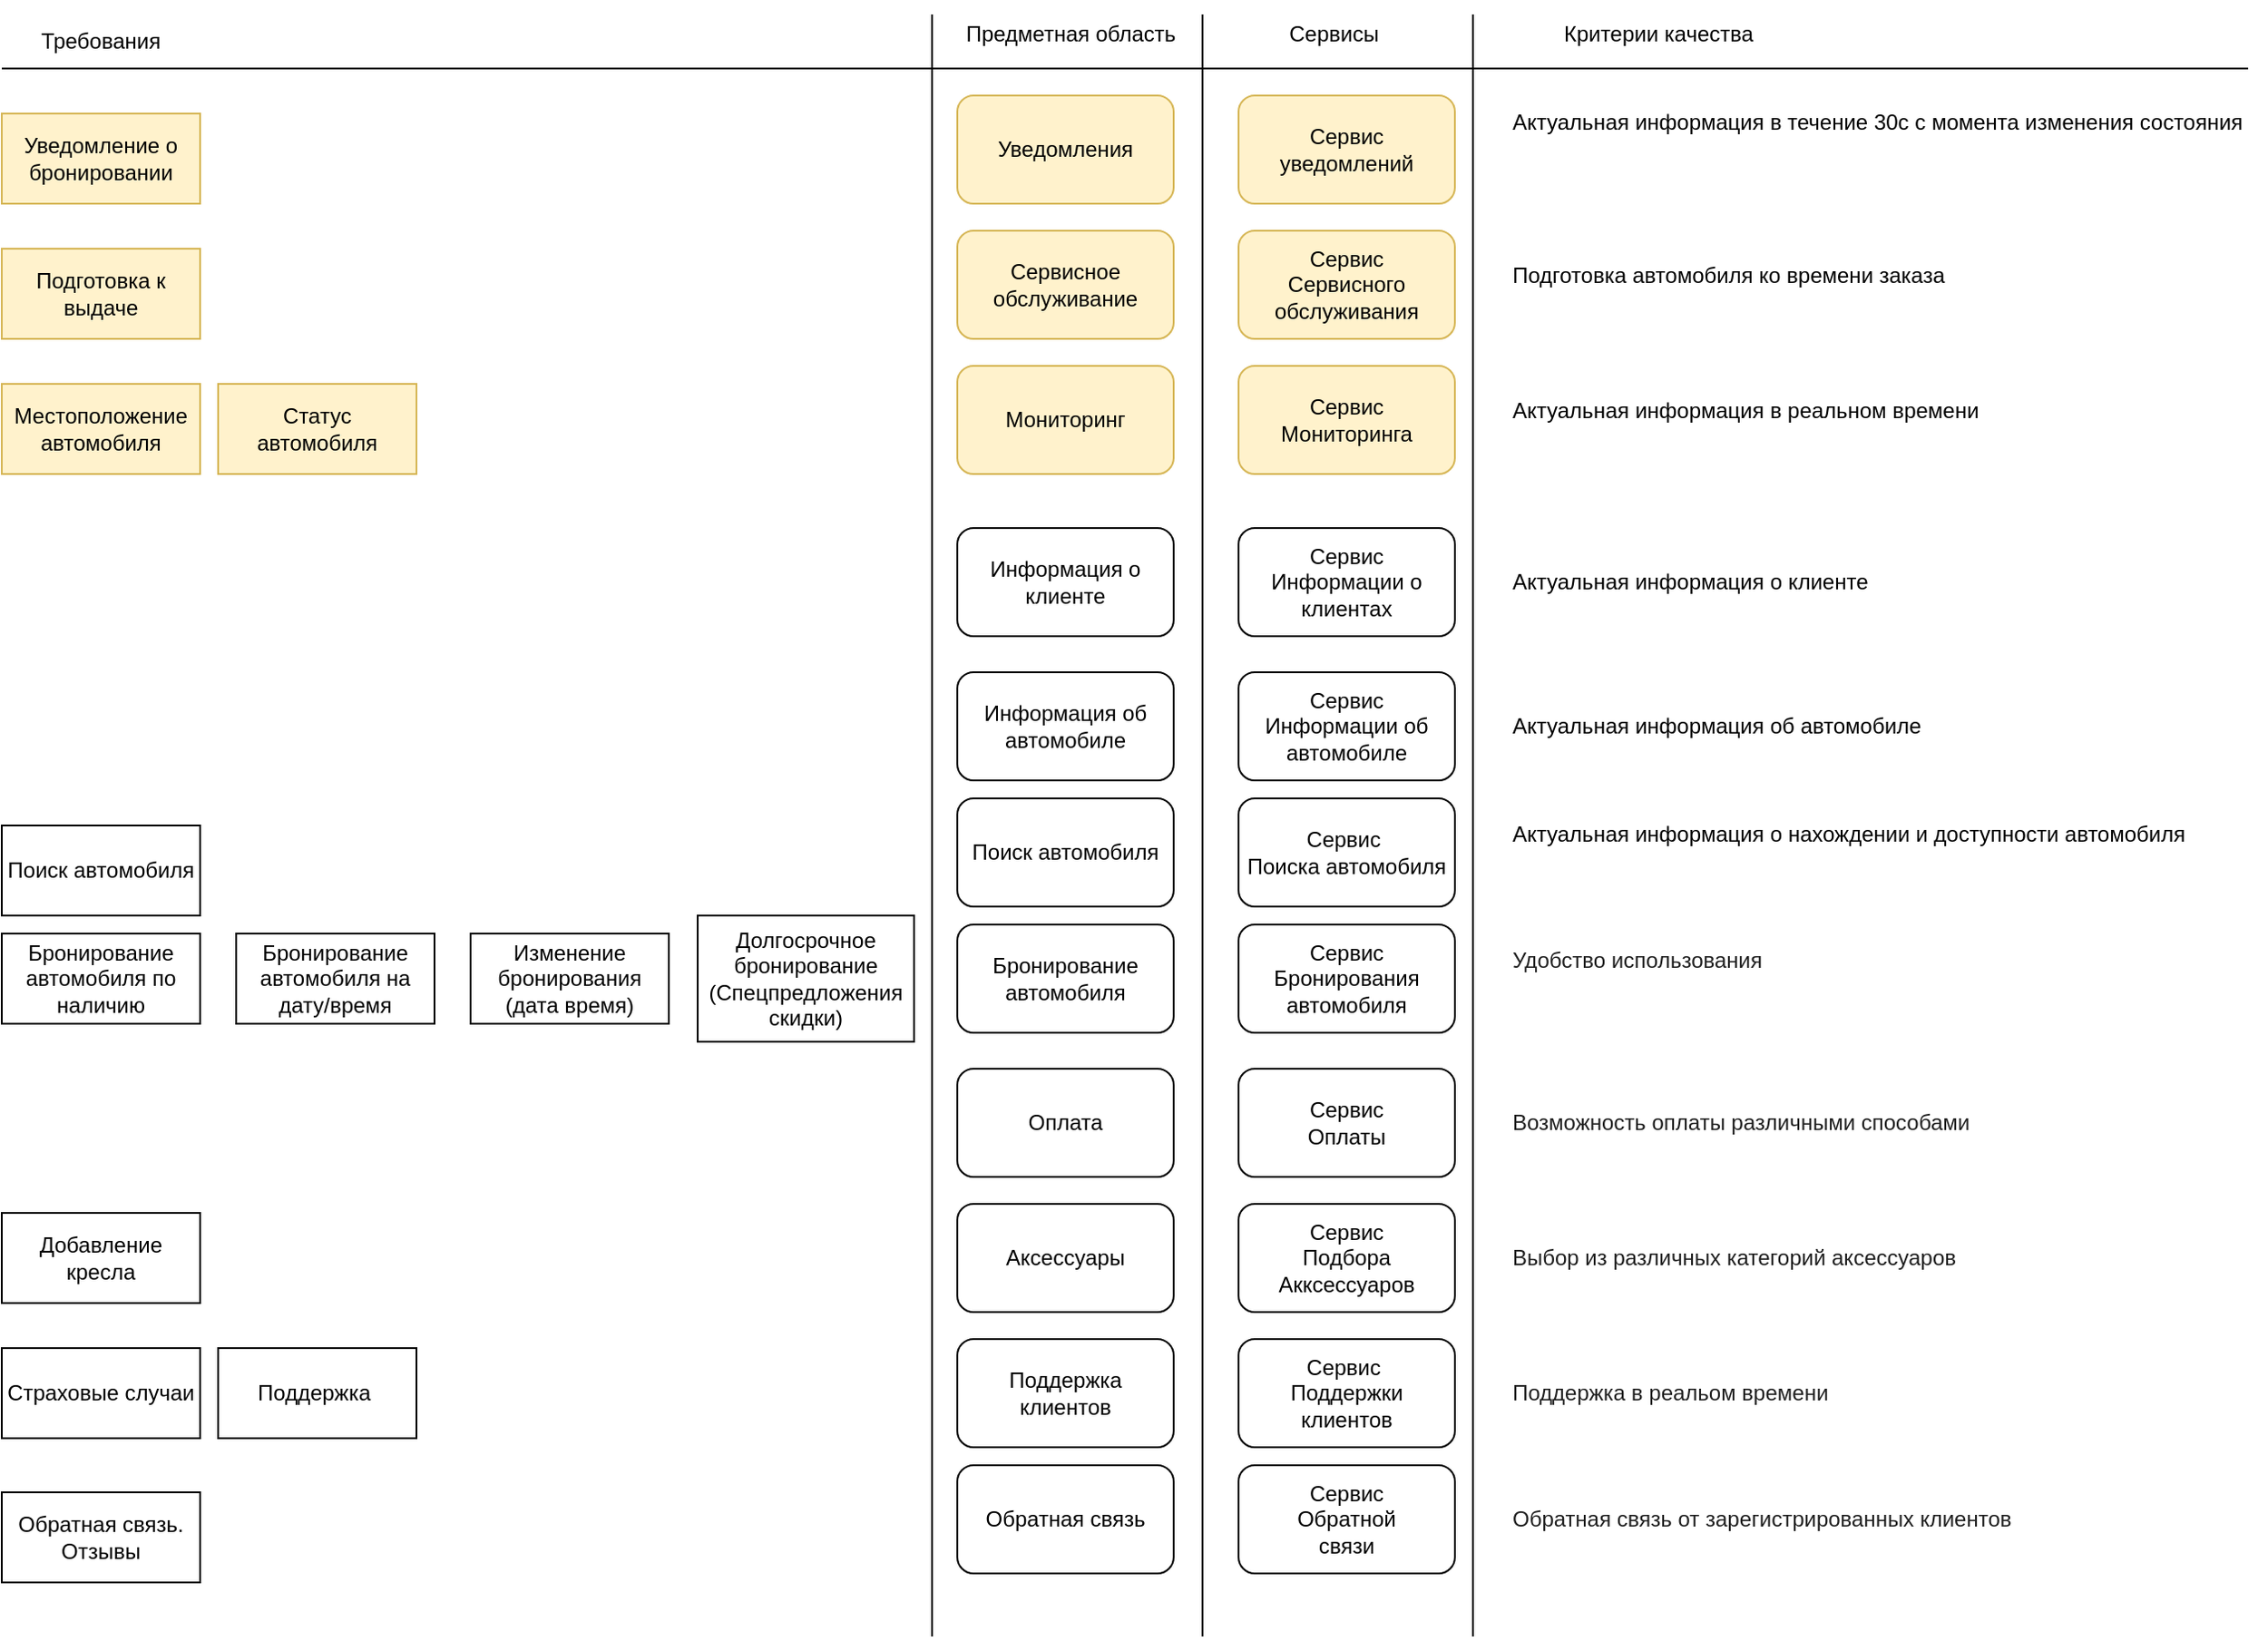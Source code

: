 <mxfile version="25.0.3">
  <diagram name="Страница — 1" id="cTIHMesXAAecEi_Y4hJ7">
    <mxGraphModel dx="2074" dy="1106" grid="1" gridSize="10" guides="1" tooltips="1" connect="1" arrows="1" fold="1" page="1" pageScale="1" pageWidth="827" pageHeight="1169" math="0" shadow="0">
      <root>
        <mxCell id="0" />
        <mxCell id="1" parent="0" />
        <mxCell id="epi0C_etYSSGbKdn1uX5-9" value="Поиск автомобиля" style="html=1;whiteSpace=wrap;" vertex="1" parent="1">
          <mxGeometry x="184" y="510" width="110" height="50" as="geometry" />
        </mxCell>
        <mxCell id="epi0C_etYSSGbKdn1uX5-10" value="Бронирование автомобиля по наличию" style="html=1;whiteSpace=wrap;" vertex="1" parent="1">
          <mxGeometry x="184" y="570" width="110" height="50" as="geometry" />
        </mxCell>
        <mxCell id="epi0C_etYSSGbKdn1uX5-12" value="Добавление кресла" style="html=1;whiteSpace=wrap;" vertex="1" parent="1">
          <mxGeometry x="184" y="725" width="110" height="50" as="geometry" />
        </mxCell>
        <mxCell id="epi0C_etYSSGbKdn1uX5-13" value="Бронирование автомобиля на дату/время" style="html=1;whiteSpace=wrap;" vertex="1" parent="1">
          <mxGeometry x="314" y="570" width="110" height="50" as="geometry" />
        </mxCell>
        <mxCell id="epi0C_etYSSGbKdn1uX5-14" value="Изменение бронирования (дата время)" style="html=1;whiteSpace=wrap;" vertex="1" parent="1">
          <mxGeometry x="444" y="570" width="110" height="50" as="geometry" />
        </mxCell>
        <mxCell id="epi0C_etYSSGbKdn1uX5-15" value="Поддержка&amp;nbsp;" style="html=1;whiteSpace=wrap;" vertex="1" parent="1">
          <mxGeometry x="304" y="800" width="110" height="50" as="geometry" />
        </mxCell>
        <mxCell id="epi0C_etYSSGbKdn1uX5-16" value="Страховые случаи" style="html=1;whiteSpace=wrap;" vertex="1" parent="1">
          <mxGeometry x="184" y="800" width="110" height="50" as="geometry" />
        </mxCell>
        <mxCell id="epi0C_etYSSGbKdn1uX5-18" value="Обратная связь.&lt;div&gt;Отзывы&lt;/div&gt;" style="html=1;whiteSpace=wrap;" vertex="1" parent="1">
          <mxGeometry x="184" y="880" width="110" height="50" as="geometry" />
        </mxCell>
        <mxCell id="epi0C_etYSSGbKdn1uX5-20" value="Статус автомобиля" style="html=1;whiteSpace=wrap;fillColor=#fff2cc;strokeColor=#d6b656;" vertex="1" parent="1">
          <mxGeometry x="304" y="265" width="110" height="50" as="geometry" />
        </mxCell>
        <mxCell id="epi0C_etYSSGbKdn1uX5-21" value="Уведомление о бронировании" style="html=1;whiteSpace=wrap;fillColor=#fff2cc;strokeColor=#d6b656;" vertex="1" parent="1">
          <mxGeometry x="184" y="115" width="110" height="50" as="geometry" />
        </mxCell>
        <mxCell id="epi0C_etYSSGbKdn1uX5-23" value="Подготовка к выдаче" style="html=1;whiteSpace=wrap;fillColor=#fff2cc;strokeColor=#d6b656;" vertex="1" parent="1">
          <mxGeometry x="184" y="190" width="110" height="50" as="geometry" />
        </mxCell>
        <mxCell id="epi0C_etYSSGbKdn1uX5-24" value="Долгосрочное бронирование&lt;div&gt;(Спецпредложения скидки)&lt;/div&gt;" style="html=1;whiteSpace=wrap;" vertex="1" parent="1">
          <mxGeometry x="570" y="560" width="120" height="70" as="geometry" />
        </mxCell>
        <mxCell id="epi0C_etYSSGbKdn1uX5-28" value="&lt;div&gt;&lt;span style=&quot;background-color: initial;&quot;&gt;Информация о клиенте&lt;/span&gt;&lt;/div&gt;" style="rounded=1;whiteSpace=wrap;html=1;" vertex="1" parent="1">
          <mxGeometry x="714" y="345" width="120" height="60" as="geometry" />
        </mxCell>
        <mxCell id="epi0C_etYSSGbKdn1uX5-29" value="&lt;div&gt;&lt;span style=&quot;background-color: initial;&quot;&gt;Информация об автомобиле&lt;/span&gt;&lt;/div&gt;" style="rounded=1;whiteSpace=wrap;html=1;" vertex="1" parent="1">
          <mxGeometry x="714" y="425" width="120" height="60" as="geometry" />
        </mxCell>
        <mxCell id="epi0C_etYSSGbKdn1uX5-30" value="&lt;div&gt;&lt;span style=&quot;background-color: initial;&quot;&gt;Поиск автомобиля&lt;/span&gt;&lt;/div&gt;" style="rounded=1;whiteSpace=wrap;html=1;" vertex="1" parent="1">
          <mxGeometry x="714" y="495" width="120" height="60" as="geometry" />
        </mxCell>
        <mxCell id="epi0C_etYSSGbKdn1uX5-31" value="&lt;div&gt;&lt;span style=&quot;background-color: initial;&quot;&gt;Бронирование&lt;/span&gt;&lt;/div&gt;&lt;div&gt;&lt;span style=&quot;background-color: initial;&quot;&gt;автомобиля&lt;/span&gt;&lt;/div&gt;" style="rounded=1;whiteSpace=wrap;html=1;" vertex="1" parent="1">
          <mxGeometry x="714" y="565" width="120" height="60" as="geometry" />
        </mxCell>
        <mxCell id="epi0C_etYSSGbKdn1uX5-32" value="&lt;div&gt;&lt;span style=&quot;background-color: initial;&quot;&gt;Уведомления&lt;/span&gt;&lt;/div&gt;" style="rounded=1;whiteSpace=wrap;html=1;fillColor=#fff2cc;strokeColor=#d6b656;" vertex="1" parent="1">
          <mxGeometry x="714" y="105" width="120" height="60" as="geometry" />
        </mxCell>
        <mxCell id="epi0C_etYSSGbKdn1uX5-33" value="&lt;div&gt;&lt;span style=&quot;background-color: initial;&quot;&gt;Оплата&lt;/span&gt;&lt;/div&gt;" style="rounded=1;whiteSpace=wrap;html=1;" vertex="1" parent="1">
          <mxGeometry x="714" y="645" width="120" height="60" as="geometry" />
        </mxCell>
        <mxCell id="epi0C_etYSSGbKdn1uX5-34" value="&lt;div&gt;&lt;span style=&quot;background-color: initial;&quot;&gt;Аксессуары&lt;/span&gt;&lt;/div&gt;" style="rounded=1;whiteSpace=wrap;html=1;" vertex="1" parent="1">
          <mxGeometry x="714" y="720" width="120" height="60" as="geometry" />
        </mxCell>
        <mxCell id="epi0C_etYSSGbKdn1uX5-35" value="&lt;div&gt;&lt;span style=&quot;background-color: initial;&quot;&gt;Поддержка&lt;/span&gt;&lt;/div&gt;&lt;div&gt;&lt;span style=&quot;background-color: initial;&quot;&gt;клиентов&lt;/span&gt;&lt;/div&gt;" style="rounded=1;whiteSpace=wrap;html=1;" vertex="1" parent="1">
          <mxGeometry x="714" y="795" width="120" height="60" as="geometry" />
        </mxCell>
        <mxCell id="epi0C_etYSSGbKdn1uX5-36" value="&lt;div&gt;Обратная связь&lt;/div&gt;" style="rounded=1;whiteSpace=wrap;html=1;" vertex="1" parent="1">
          <mxGeometry x="714" y="865" width="120" height="60" as="geometry" />
        </mxCell>
        <mxCell id="epi0C_etYSSGbKdn1uX5-37" value="&lt;div&gt;&lt;span style=&quot;background-color: initial;&quot;&gt;Мониторинг&lt;/span&gt;&lt;/div&gt;" style="rounded=1;whiteSpace=wrap;html=1;fillColor=#fff2cc;strokeColor=#d6b656;" vertex="1" parent="1">
          <mxGeometry x="714" y="255" width="120" height="60" as="geometry" />
        </mxCell>
        <mxCell id="epi0C_etYSSGbKdn1uX5-38" value="Местоположение автомобиля" style="html=1;whiteSpace=wrap;fillColor=#fff2cc;strokeColor=#d6b656;" vertex="1" parent="1">
          <mxGeometry x="184" y="265" width="110" height="50" as="geometry" />
        </mxCell>
        <mxCell id="epi0C_etYSSGbKdn1uX5-39" value="&lt;div&gt;&lt;span style=&quot;background-color: initial;&quot;&gt;Сервисное обслуживание&lt;/span&gt;&lt;/div&gt;" style="rounded=1;whiteSpace=wrap;html=1;fillColor=#fff2cc;strokeColor=#d6b656;" vertex="1" parent="1">
          <mxGeometry x="714" y="180" width="120" height="60" as="geometry" />
        </mxCell>
        <mxCell id="epi0C_etYSSGbKdn1uX5-43" value="" style="endArrow=none;html=1;rounded=0;" edge="1" parent="1">
          <mxGeometry width="50" height="50" relative="1" as="geometry">
            <mxPoint x="850" y="960" as="sourcePoint" />
            <mxPoint x="850" y="60" as="targetPoint" />
          </mxGeometry>
        </mxCell>
        <mxCell id="epi0C_etYSSGbKdn1uX5-49" value="&lt;h1 style=&quot;margin-top: 0px;&quot;&gt;&lt;span style=&quot;font-weight: normal;&quot;&gt;&lt;font style=&quot;font-size: 12px;&quot;&gt;Предметная область&lt;/font&gt;&lt;/span&gt;&lt;/h1&gt;" style="text;html=1;align=center;verticalAlign=middle;whiteSpace=wrap;rounded=0;" vertex="1" parent="1">
          <mxGeometry x="714" y="60" width="126" height="30" as="geometry" />
        </mxCell>
        <mxCell id="epi0C_etYSSGbKdn1uX5-50" value="&lt;span style=&quot;text-align: left;&quot;&gt;Требования&lt;/span&gt;" style="text;html=1;align=center;verticalAlign=middle;whiteSpace=wrap;rounded=0;" vertex="1" parent="1">
          <mxGeometry x="209" y="60" width="60" height="30" as="geometry" />
        </mxCell>
        <mxCell id="epi0C_etYSSGbKdn1uX5-53" style="edgeStyle=orthogonalEdgeStyle;rounded=0;orthogonalLoop=1;jettySize=auto;html=1;exitX=0.5;exitY=1;exitDx=0;exitDy=0;" edge="1" parent="1" source="epi0C_etYSSGbKdn1uX5-50" target="epi0C_etYSSGbKdn1uX5-50">
          <mxGeometry relative="1" as="geometry" />
        </mxCell>
        <mxCell id="epi0C_etYSSGbKdn1uX5-54" value="" style="endArrow=none;html=1;rounded=0;" edge="1" parent="1">
          <mxGeometry width="50" height="50" relative="1" as="geometry">
            <mxPoint x="1430" y="90" as="sourcePoint" />
            <mxPoint x="184" y="90" as="targetPoint" />
          </mxGeometry>
        </mxCell>
        <mxCell id="epi0C_etYSSGbKdn1uX5-55" value="" style="endArrow=none;html=1;rounded=0;" edge="1" parent="1">
          <mxGeometry width="50" height="50" relative="1" as="geometry">
            <mxPoint x="700" y="60" as="sourcePoint" />
            <mxPoint x="700" y="960" as="targetPoint" />
          </mxGeometry>
        </mxCell>
        <mxCell id="epi0C_etYSSGbKdn1uX5-56" value="&lt;h1 style=&quot;margin-top: 0px;&quot;&gt;&lt;span style=&quot;font-size: 12px; font-weight: 400;&quot;&gt;Сервисы&lt;/span&gt;&lt;/h1&gt;" style="text;html=1;align=center;verticalAlign=middle;whiteSpace=wrap;rounded=0;" vertex="1" parent="1">
          <mxGeometry x="860" y="60" width="126" height="30" as="geometry" />
        </mxCell>
        <mxCell id="epi0C_etYSSGbKdn1uX5-57" value="&lt;div&gt;&lt;span style=&quot;background-color: initial;&quot;&gt;Сервис&lt;/span&gt;&lt;/div&gt;&lt;div&gt;&lt;span style=&quot;background-color: initial;&quot;&gt;уведомлений&lt;/span&gt;&lt;/div&gt;" style="rounded=1;whiteSpace=wrap;html=1;fillColor=#fff2cc;strokeColor=#d6b656;" vertex="1" parent="1">
          <mxGeometry x="870" y="105" width="120" height="60" as="geometry" />
        </mxCell>
        <mxCell id="epi0C_etYSSGbKdn1uX5-58" value="&lt;div&gt;&lt;span style=&quot;background-color: initial;&quot;&gt;Сервис&lt;/span&gt;&lt;/div&gt;&lt;div&gt;&lt;span style=&quot;background-color: initial;&quot;&gt;Сервисного обслуживания&lt;/span&gt;&lt;/div&gt;" style="rounded=1;whiteSpace=wrap;html=1;fillColor=#fff2cc;strokeColor=#d6b656;" vertex="1" parent="1">
          <mxGeometry x="870" y="180" width="120" height="60" as="geometry" />
        </mxCell>
        <mxCell id="epi0C_etYSSGbKdn1uX5-59" value="&lt;div&gt;Сервис&lt;span style=&quot;background-color: initial;&quot;&gt;&lt;/span&gt;&lt;/div&gt;&lt;div&gt;&lt;span style=&quot;background-color: initial;&quot;&gt;Мониторинга&lt;/span&gt;&lt;/div&gt;" style="rounded=1;whiteSpace=wrap;html=1;fillColor=#fff2cc;strokeColor=#d6b656;" vertex="1" parent="1">
          <mxGeometry x="870" y="255" width="120" height="60" as="geometry" />
        </mxCell>
        <mxCell id="epi0C_etYSSGbKdn1uX5-60" value="&lt;div&gt;&lt;span style=&quot;background-color: initial;&quot;&gt;Сервис И&lt;/span&gt;&lt;span style=&quot;background-color: initial;&quot;&gt;нформации о клиентах&lt;/span&gt;&lt;/div&gt;" style="rounded=1;whiteSpace=wrap;html=1;" vertex="1" parent="1">
          <mxGeometry x="870" y="345" width="120" height="60" as="geometry" />
        </mxCell>
        <mxCell id="epi0C_etYSSGbKdn1uX5-61" value="&lt;div&gt;&lt;span style=&quot;background-color: initial;&quot;&gt;Сервис&lt;/span&gt;&lt;/div&gt;&lt;div&gt;&lt;span style=&quot;background-color: initial;&quot;&gt;Информации об автомобиле&lt;/span&gt;&lt;/div&gt;" style="rounded=1;whiteSpace=wrap;html=1;" vertex="1" parent="1">
          <mxGeometry x="870" y="425" width="120" height="60" as="geometry" />
        </mxCell>
        <mxCell id="epi0C_etYSSGbKdn1uX5-62" value="&lt;div&gt;&lt;span style=&quot;background-color: initial;&quot;&gt;Сервис&amp;nbsp;&lt;/span&gt;&lt;/div&gt;&lt;div&gt;&lt;span style=&quot;background-color: initial;&quot;&gt;Поиска автомобиля&lt;/span&gt;&lt;/div&gt;" style="rounded=1;whiteSpace=wrap;html=1;" vertex="1" parent="1">
          <mxGeometry x="870" y="495" width="120" height="60" as="geometry" />
        </mxCell>
        <mxCell id="epi0C_etYSSGbKdn1uX5-63" value="&lt;div&gt;&lt;span style=&quot;background-color: initial;&quot;&gt;Сервис&lt;/span&gt;&lt;/div&gt;&lt;div&gt;&lt;span style=&quot;background-color: initial;&quot;&gt;Бронирования&lt;/span&gt;&lt;/div&gt;&lt;div&gt;&lt;span style=&quot;background-color: initial;&quot;&gt;автомобиля&lt;/span&gt;&lt;/div&gt;" style="rounded=1;whiteSpace=wrap;html=1;" vertex="1" parent="1">
          <mxGeometry x="870" y="565" width="120" height="60" as="geometry" />
        </mxCell>
        <mxCell id="epi0C_etYSSGbKdn1uX5-64" value="&lt;div&gt;Сервис&lt;span style=&quot;background-color: initial;&quot;&gt;&lt;/span&gt;&lt;/div&gt;&lt;div&gt;&lt;span style=&quot;background-color: initial;&quot;&gt;Оплаты&lt;/span&gt;&lt;/div&gt;" style="rounded=1;whiteSpace=wrap;html=1;" vertex="1" parent="1">
          <mxGeometry x="870" y="645" width="120" height="60" as="geometry" />
        </mxCell>
        <mxCell id="epi0C_etYSSGbKdn1uX5-65" value="&lt;div&gt;&lt;span style=&quot;background-color: initial;&quot;&gt;Сервис&lt;/span&gt;&lt;/div&gt;&lt;div&gt;&lt;span style=&quot;background-color: initial;&quot;&gt;Подбора Акксессуаров&lt;/span&gt;&lt;/div&gt;" style="rounded=1;whiteSpace=wrap;html=1;" vertex="1" parent="1">
          <mxGeometry x="870" y="720" width="120" height="60" as="geometry" />
        </mxCell>
        <mxCell id="epi0C_etYSSGbKdn1uX5-66" value="&lt;div&gt;&lt;span style=&quot;background-color: initial;&quot;&gt;Сервис&amp;nbsp;&lt;/span&gt;&lt;/div&gt;&lt;div&gt;&lt;span style=&quot;background-color: initial;&quot;&gt;Поддержки&lt;/span&gt;&lt;/div&gt;&lt;div&gt;&lt;span style=&quot;background-color: initial;&quot;&gt;клиентов&lt;/span&gt;&lt;/div&gt;" style="rounded=1;whiteSpace=wrap;html=1;" vertex="1" parent="1">
          <mxGeometry x="870" y="795" width="120" height="60" as="geometry" />
        </mxCell>
        <mxCell id="epi0C_etYSSGbKdn1uX5-67" value="&lt;div&gt;&lt;span style=&quot;background-color: initial;&quot;&gt;Сервис&lt;/span&gt;&lt;/div&gt;&lt;div&gt;Обратной&lt;/div&gt;&lt;div&gt;&lt;span style=&quot;background-color: initial;&quot;&gt;связи&lt;/span&gt;&lt;/div&gt;" style="rounded=1;whiteSpace=wrap;html=1;" vertex="1" parent="1">
          <mxGeometry x="870" y="865" width="120" height="60" as="geometry" />
        </mxCell>
        <mxCell id="epi0C_etYSSGbKdn1uX5-71" value="" style="endArrow=none;html=1;rounded=0;" edge="1" parent="1">
          <mxGeometry width="50" height="50" relative="1" as="geometry">
            <mxPoint x="1000" y="960" as="sourcePoint" />
            <mxPoint x="1000" y="60" as="targetPoint" />
          </mxGeometry>
        </mxCell>
        <mxCell id="epi0C_etYSSGbKdn1uX5-72" value="&lt;h1 style=&quot;margin-top: 0px;&quot;&gt;&lt;span style=&quot;font-size: 12px; font-weight: 400;&quot;&gt;Критерии качества&lt;/span&gt;&lt;/h1&gt;" style="text;html=1;align=center;verticalAlign=middle;whiteSpace=wrap;rounded=0;" vertex="1" parent="1">
          <mxGeometry x="1040" y="60" width="126" height="30" as="geometry" />
        </mxCell>
        <mxCell id="epi0C_etYSSGbKdn1uX5-73" value="Актуальная информация в течение 30с с момента изменения состояния" style="text;html=1;align=left;verticalAlign=middle;whiteSpace=wrap;rounded=0;" vertex="1" parent="1">
          <mxGeometry x="1020" y="105" width="420" height="30" as="geometry" />
        </mxCell>
        <mxCell id="epi0C_etYSSGbKdn1uX5-74" value="&lt;div&gt;&lt;div&gt;Подготовка автомобиля ко времени заказа&amp;nbsp;&lt;/div&gt;&lt;/div&gt;" style="text;html=1;align=left;verticalAlign=middle;whiteSpace=wrap;rounded=0;" vertex="1" parent="1">
          <mxGeometry x="1020" y="190" width="420" height="30" as="geometry" />
        </mxCell>
        <mxCell id="epi0C_etYSSGbKdn1uX5-75" value="Актуальная информация в реальном времени" style="text;html=1;align=left;verticalAlign=middle;whiteSpace=wrap;rounded=0;" vertex="1" parent="1">
          <mxGeometry x="1020" y="265" width="420" height="30" as="geometry" />
        </mxCell>
        <mxCell id="epi0C_etYSSGbKdn1uX5-76" value="Актуальная информация о клиенте" style="text;html=1;align=left;verticalAlign=middle;whiteSpace=wrap;rounded=0;" vertex="1" parent="1">
          <mxGeometry x="1020" y="360" width="420" height="30" as="geometry" />
        </mxCell>
        <mxCell id="epi0C_etYSSGbKdn1uX5-77" value="Актуальная информация об автомобиле" style="text;html=1;align=left;verticalAlign=middle;whiteSpace=wrap;rounded=0;" vertex="1" parent="1">
          <mxGeometry x="1020" y="440" width="420" height="30" as="geometry" />
        </mxCell>
        <mxCell id="epi0C_etYSSGbKdn1uX5-78" value="Актуальная информация о нахождении и доступности автомобиля" style="text;html=1;align=left;verticalAlign=middle;whiteSpace=wrap;rounded=0;" vertex="1" parent="1">
          <mxGeometry x="1020" y="500" width="420" height="30" as="geometry" />
        </mxCell>
        <mxCell id="epi0C_etYSSGbKdn1uX5-79" value="&lt;span style=&quot;color: rgb(31, 31, 31); font-family: &amp;quot;Google Sans&amp;quot;, Arial, sans-serif; background-color: rgb(255, 255, 255);&quot;&gt;&lt;font&gt;Удобство использования&lt;/font&gt;&lt;/span&gt;" style="text;html=1;align=left;verticalAlign=middle;whiteSpace=wrap;rounded=0;" vertex="1" parent="1">
          <mxGeometry x="1020" y="570" width="420" height="30" as="geometry" />
        </mxCell>
        <mxCell id="epi0C_etYSSGbKdn1uX5-80" value="&lt;span style=&quot;color: rgb(31, 31, 31); font-family: &amp;quot;Google Sans&amp;quot;, Arial, sans-serif; background-color: rgb(255, 255, 255);&quot;&gt;&lt;font&gt;Возможность оплаты различными способами&lt;/font&gt;&lt;/span&gt;" style="text;html=1;align=left;verticalAlign=middle;whiteSpace=wrap;rounded=0;" vertex="1" parent="1">
          <mxGeometry x="1020" y="660" width="420" height="30" as="geometry" />
        </mxCell>
        <mxCell id="epi0C_etYSSGbKdn1uX5-81" value="&lt;span style=&quot;color: rgb(31, 31, 31); font-family: &amp;quot;Google Sans&amp;quot;, Arial, sans-serif; background-color: rgb(255, 255, 255);&quot;&gt;&lt;font&gt;Выбор из различных категорий аксессуаров&lt;/font&gt;&lt;/span&gt;" style="text;html=1;align=left;verticalAlign=middle;whiteSpace=wrap;rounded=0;" vertex="1" parent="1">
          <mxGeometry x="1020" y="735" width="420" height="30" as="geometry" />
        </mxCell>
        <mxCell id="epi0C_etYSSGbKdn1uX5-82" value="&lt;font face=&quot;Google Sans, Arial, sans-serif&quot; color=&quot;#1f1f1f&quot;&gt;&lt;span style=&quot;background-color: rgb(255, 255, 255);&quot;&gt;Поддержка в реальом времени&lt;/span&gt;&lt;/font&gt;" style="text;html=1;align=left;verticalAlign=middle;whiteSpace=wrap;rounded=0;" vertex="1" parent="1">
          <mxGeometry x="1020" y="810" width="420" height="30" as="geometry" />
        </mxCell>
        <mxCell id="epi0C_etYSSGbKdn1uX5-83" value="&lt;font face=&quot;Google Sans, Arial, sans-serif&quot; color=&quot;#1f1f1f&quot;&gt;&lt;span style=&quot;background-color: rgb(255, 255, 255);&quot;&gt;Обратная связь от зарегистрированных клиентов&lt;/span&gt;&lt;/font&gt;" style="text;html=1;align=left;verticalAlign=middle;whiteSpace=wrap;rounded=0;" vertex="1" parent="1">
          <mxGeometry x="1020" y="880" width="420" height="30" as="geometry" />
        </mxCell>
      </root>
    </mxGraphModel>
  </diagram>
</mxfile>
